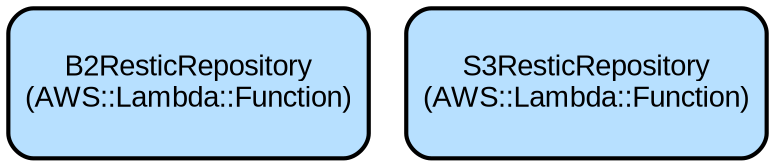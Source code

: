 digraph INFRA {
  node [ color = "black", fillcolor = "#E6E6E6", height =1, style = "filled,bold,rounded", fontname = "Arial" ];
  "B2ResticRepository" [ label = "B2ResticRepository
(AWS::Lambda::Function)", shape =rectangle, fillcolor = "#B7E0FF" ];
  "S3ResticRepository" [ label = "S3ResticRepository
(AWS::Lambda::Function)", shape =rectangle, fillcolor = "#B7E0FF" ];
}
//Copyright ©  Bruce Cherrington
//
//This program is free software: you can redistribute it and/or modify
//it under the terms of the GNU General Public License as published by
//the Free Software Foundation, either version 3 of the License, or
//(at your option) any later version.
//
//This program is distributed in the hope that it will be useful,
//but WITHOUT ANY WARRANTY; without even the implied warranty of
//MERCHANTABILITY or FITNESS FOR A PARTICULAR PURPOSE. See the
//GNU General Public License for more details.
//
//You should have received a copy of the GNU General Public License
//along with this program. If not, see <https://www.gnu.org/licenses/>.

